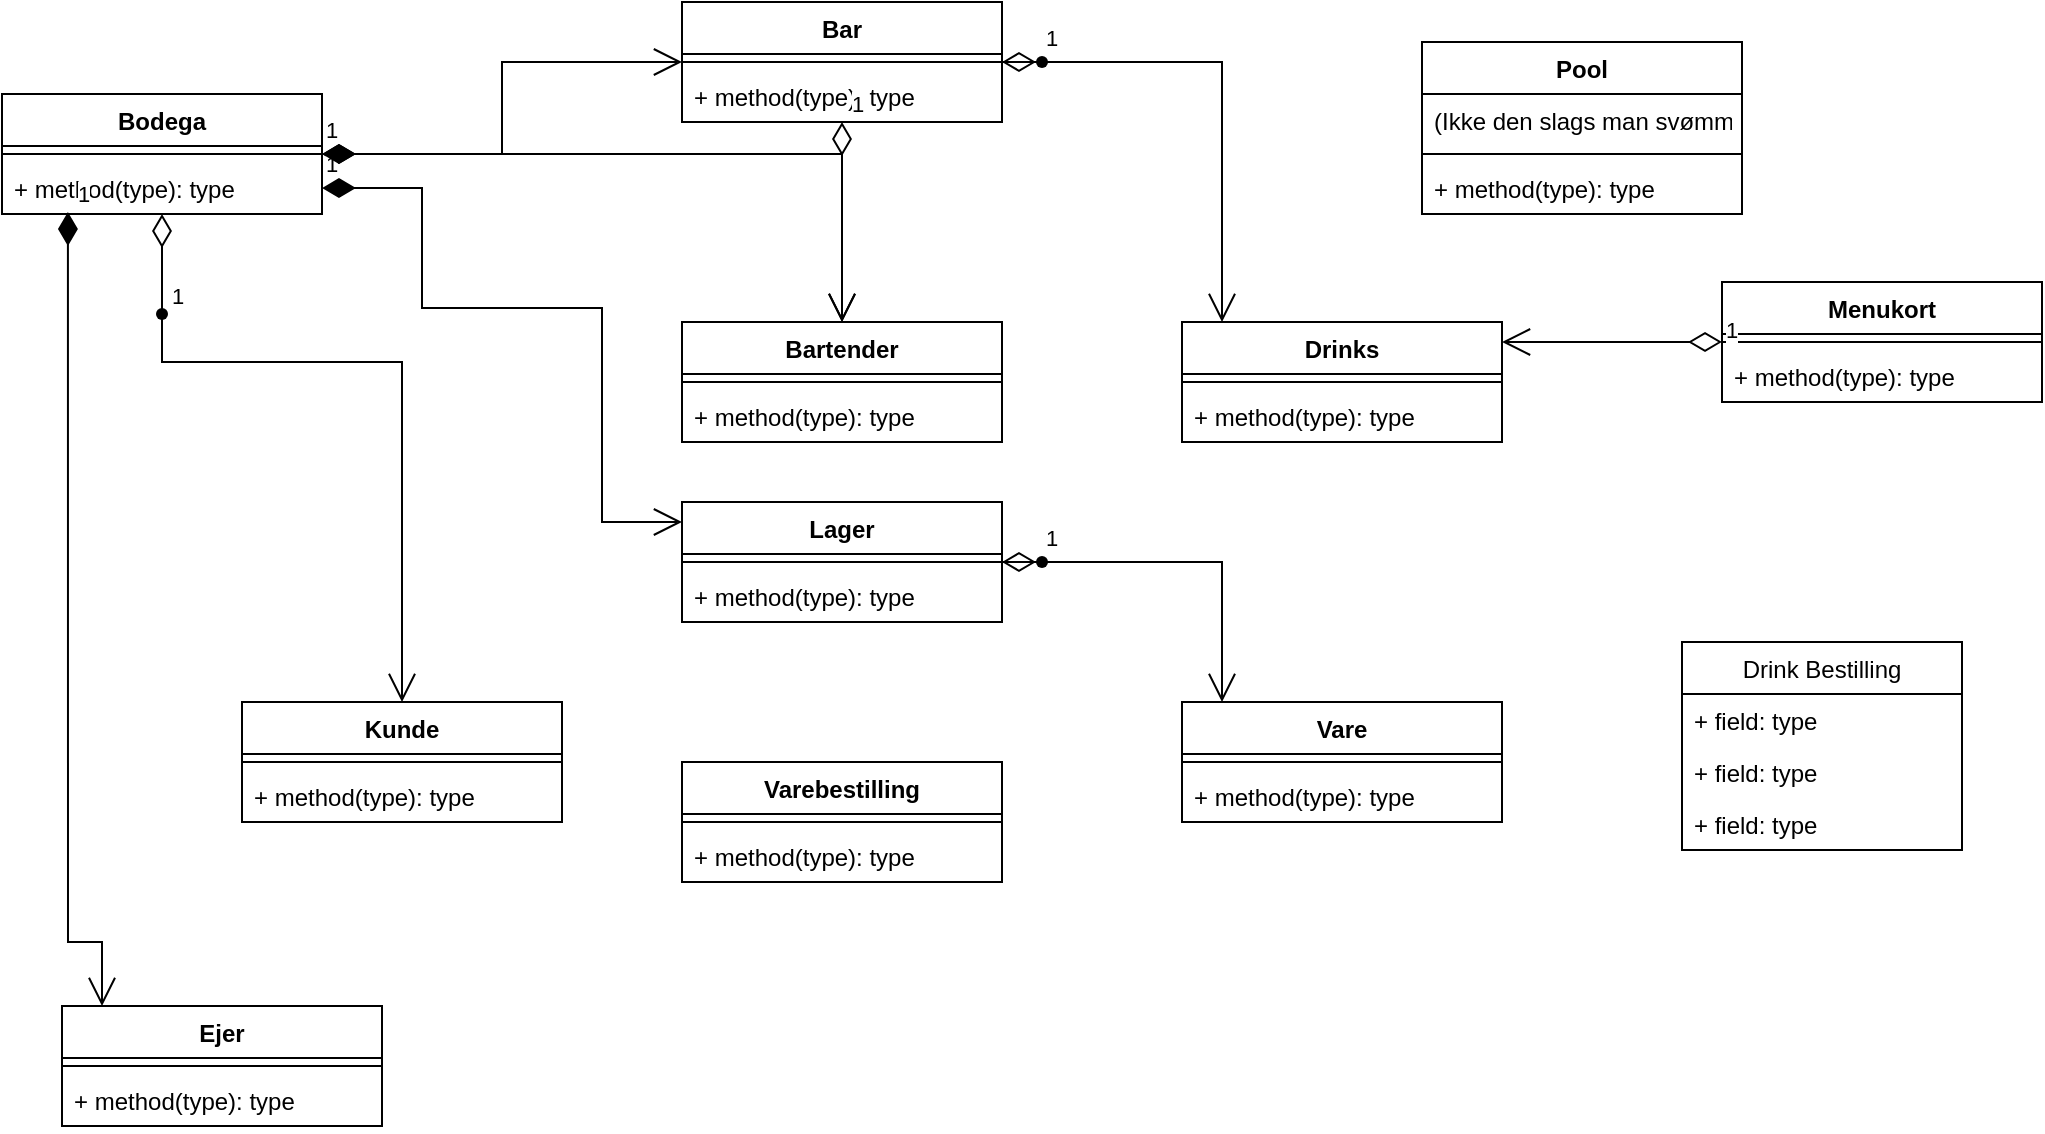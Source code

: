 <mxfile version="20.8.15" type="device"><diagram name="Side-1" id="D455tcefEZSOJy3af8k4"><mxGraphModel dx="1434" dy="764" grid="1" gridSize="10" guides="1" tooltips="1" connect="1" arrows="1" fold="1" page="1" pageScale="1" pageWidth="827" pageHeight="1169" math="0" shadow="0"><root><mxCell id="0"/><mxCell id="1" parent="0"/><mxCell id="tDKyWvS49A6rxTApEFrN-1" value="Bodega&#10;" style="swimlane;fontStyle=1;align=center;verticalAlign=top;childLayout=stackLayout;horizontal=1;startSize=26;horizontalStack=0;resizeParent=1;resizeParentMax=0;resizeLast=0;collapsible=1;marginBottom=0;" vertex="1" parent="1"><mxGeometry x="50" y="66" width="160" height="60" as="geometry"><mxRectangle x="100" y="100" width="80" height="30" as="alternateBounds"/></mxGeometry></mxCell><mxCell id="tDKyWvS49A6rxTApEFrN-3" value="" style="line;strokeWidth=1;fillColor=none;align=left;verticalAlign=middle;spacingTop=-1;spacingLeft=3;spacingRight=3;rotatable=0;labelPosition=right;points=[];portConstraint=eastwest;strokeColor=inherit;" vertex="1" parent="tDKyWvS49A6rxTApEFrN-1"><mxGeometry y="26" width="160" height="8" as="geometry"/></mxCell><mxCell id="tDKyWvS49A6rxTApEFrN-4" value="+ method(type): type" style="text;strokeColor=none;fillColor=none;align=left;verticalAlign=top;spacingLeft=4;spacingRight=4;overflow=hidden;rotatable=0;points=[[0,0.5],[1,0.5]];portConstraint=eastwest;" vertex="1" parent="tDKyWvS49A6rxTApEFrN-1"><mxGeometry y="34" width="160" height="26" as="geometry"/></mxCell><mxCell id="tDKyWvS49A6rxTApEFrN-8" value="Bartender&#10;" style="swimlane;fontStyle=1;align=center;verticalAlign=top;childLayout=stackLayout;horizontal=1;startSize=26;horizontalStack=0;resizeParent=1;resizeParentMax=0;resizeLast=0;collapsible=1;marginBottom=0;" vertex="1" parent="1"><mxGeometry x="390" y="180" width="160" height="60" as="geometry"/></mxCell><mxCell id="tDKyWvS49A6rxTApEFrN-10" value="" style="line;strokeWidth=1;fillColor=none;align=left;verticalAlign=middle;spacingTop=-1;spacingLeft=3;spacingRight=3;rotatable=0;labelPosition=right;points=[];portConstraint=eastwest;strokeColor=inherit;" vertex="1" parent="tDKyWvS49A6rxTApEFrN-8"><mxGeometry y="26" width="160" height="8" as="geometry"/></mxCell><mxCell id="tDKyWvS49A6rxTApEFrN-11" value="+ method(type): type" style="text;strokeColor=none;fillColor=none;align=left;verticalAlign=top;spacingLeft=4;spacingRight=4;overflow=hidden;rotatable=0;points=[[0,0.5],[1,0.5]];portConstraint=eastwest;" vertex="1" parent="tDKyWvS49A6rxTApEFrN-8"><mxGeometry y="34" width="160" height="26" as="geometry"/></mxCell><mxCell id="tDKyWvS49A6rxTApEFrN-12" value="1" style="endArrow=open;html=1;endSize=12;startArrow=diamondThin;startSize=14;startFill=1;edgeStyle=orthogonalEdgeStyle;align=left;verticalAlign=bottom;rounded=0;" edge="1" parent="1" source="tDKyWvS49A6rxTApEFrN-1" target="tDKyWvS49A6rxTApEFrN-8"><mxGeometry x="-1" y="3" relative="1" as="geometry"><mxPoint x="320" y="160" as="sourcePoint"/><mxPoint x="490" y="390" as="targetPoint"/></mxGeometry></mxCell><mxCell id="tDKyWvS49A6rxTApEFrN-14" value="Kunde&#10;" style="swimlane;fontStyle=1;align=center;verticalAlign=top;childLayout=stackLayout;horizontal=1;startSize=26;horizontalStack=0;resizeParent=1;resizeParentMax=0;resizeLast=0;collapsible=1;marginBottom=0;" vertex="1" parent="1"><mxGeometry x="170" y="370" width="160" height="60" as="geometry"/></mxCell><mxCell id="tDKyWvS49A6rxTApEFrN-16" value="" style="line;strokeWidth=1;fillColor=none;align=left;verticalAlign=middle;spacingTop=-1;spacingLeft=3;spacingRight=3;rotatable=0;labelPosition=right;points=[];portConstraint=eastwest;strokeColor=inherit;" vertex="1" parent="tDKyWvS49A6rxTApEFrN-14"><mxGeometry y="26" width="160" height="8" as="geometry"/></mxCell><mxCell id="tDKyWvS49A6rxTApEFrN-17" value="+ method(type): type" style="text;strokeColor=none;fillColor=none;align=left;verticalAlign=top;spacingLeft=4;spacingRight=4;overflow=hidden;rotatable=0;points=[[0,0.5],[1,0.5]];portConstraint=eastwest;" vertex="1" parent="tDKyWvS49A6rxTApEFrN-14"><mxGeometry y="34" width="160" height="26" as="geometry"/></mxCell><mxCell id="tDKyWvS49A6rxTApEFrN-18" value="1" style="endArrow=open;html=1;endSize=12;startArrow=none;startSize=14;startFill=0;edgeStyle=orthogonalEdgeStyle;align=left;verticalAlign=bottom;rounded=0;" edge="1" parent="1" source="tDKyWvS49A6rxTApEFrN-67" target="tDKyWvS49A6rxTApEFrN-14"><mxGeometry x="-1" y="3" relative="1" as="geometry"><mxPoint x="330" y="390" as="sourcePoint"/><mxPoint x="490" y="390" as="targetPoint"/><Array as="points"><mxPoint x="130" y="200"/><mxPoint x="250" y="200"/></Array></mxGeometry></mxCell><mxCell id="tDKyWvS49A6rxTApEFrN-19" value="Lager&#10;" style="swimlane;fontStyle=1;align=center;verticalAlign=top;childLayout=stackLayout;horizontal=1;startSize=26;horizontalStack=0;resizeParent=1;resizeParentMax=0;resizeLast=0;collapsible=1;marginBottom=0;" vertex="1" parent="1"><mxGeometry x="390" y="270" width="160" height="60" as="geometry"/></mxCell><mxCell id="tDKyWvS49A6rxTApEFrN-21" value="" style="line;strokeWidth=1;fillColor=none;align=left;verticalAlign=middle;spacingTop=-1;spacingLeft=3;spacingRight=3;rotatable=0;labelPosition=right;points=[];portConstraint=eastwest;strokeColor=inherit;" vertex="1" parent="tDKyWvS49A6rxTApEFrN-19"><mxGeometry y="26" width="160" height="8" as="geometry"/></mxCell><mxCell id="tDKyWvS49A6rxTApEFrN-22" value="+ method(type): type" style="text;strokeColor=none;fillColor=none;align=left;verticalAlign=top;spacingLeft=4;spacingRight=4;overflow=hidden;rotatable=0;points=[[0,0.5],[1,0.5]];portConstraint=eastwest;" vertex="1" parent="tDKyWvS49A6rxTApEFrN-19"><mxGeometry y="34" width="160" height="26" as="geometry"/></mxCell><mxCell id="tDKyWvS49A6rxTApEFrN-23" value="1" style="endArrow=open;html=1;endSize=12;startArrow=diamondThin;startSize=14;startFill=1;edgeStyle=orthogonalEdgeStyle;align=left;verticalAlign=bottom;rounded=0;exitX=1;exitY=0.5;exitDx=0;exitDy=0;" edge="1" parent="1" source="tDKyWvS49A6rxTApEFrN-4" target="tDKyWvS49A6rxTApEFrN-19"><mxGeometry x="-1" y="3" relative="1" as="geometry"><mxPoint x="330" y="390" as="sourcePoint"/><mxPoint x="490" y="390" as="targetPoint"/><Array as="points"><mxPoint x="260" y="173"/><mxPoint x="350" y="173"/><mxPoint x="350" y="280"/></Array></mxGeometry></mxCell><mxCell id="tDKyWvS49A6rxTApEFrN-24" value="Vare&#10;" style="swimlane;fontStyle=1;align=center;verticalAlign=top;childLayout=stackLayout;horizontal=1;startSize=26;horizontalStack=0;resizeParent=1;resizeParentMax=0;resizeLast=0;collapsible=1;marginBottom=0;" vertex="1" parent="1"><mxGeometry x="640" y="370" width="160" height="60" as="geometry"/></mxCell><mxCell id="tDKyWvS49A6rxTApEFrN-26" value="" style="line;strokeWidth=1;fillColor=none;align=left;verticalAlign=middle;spacingTop=-1;spacingLeft=3;spacingRight=3;rotatable=0;labelPosition=right;points=[];portConstraint=eastwest;strokeColor=inherit;" vertex="1" parent="tDKyWvS49A6rxTApEFrN-24"><mxGeometry y="26" width="160" height="8" as="geometry"/></mxCell><mxCell id="tDKyWvS49A6rxTApEFrN-27" value="+ method(type): type" style="text;strokeColor=none;fillColor=none;align=left;verticalAlign=top;spacingLeft=4;spacingRight=4;overflow=hidden;rotatable=0;points=[[0,0.5],[1,0.5]];portConstraint=eastwest;" vertex="1" parent="tDKyWvS49A6rxTApEFrN-24"><mxGeometry y="34" width="160" height="26" as="geometry"/></mxCell><mxCell id="tDKyWvS49A6rxTApEFrN-28" value="1" style="endArrow=open;html=1;endSize=12;startArrow=none;startSize=14;startFill=0;edgeStyle=orthogonalEdgeStyle;align=left;verticalAlign=bottom;rounded=0;" edge="1" parent="1" source="tDKyWvS49A6rxTApEFrN-70" target="tDKyWvS49A6rxTApEFrN-24"><mxGeometry x="-1" y="3" relative="1" as="geometry"><mxPoint x="330" y="340" as="sourcePoint"/><mxPoint x="490" y="340" as="targetPoint"/><Array as="points"><mxPoint x="660" y="300"/></Array></mxGeometry></mxCell><mxCell id="tDKyWvS49A6rxTApEFrN-34" value="Bar" style="swimlane;fontStyle=1;align=center;verticalAlign=top;childLayout=stackLayout;horizontal=1;startSize=26;horizontalStack=0;resizeParent=1;resizeParentMax=0;resizeLast=0;collapsible=1;marginBottom=0;" vertex="1" parent="1"><mxGeometry x="390" y="20" width="160" height="60" as="geometry"><mxRectangle x="390" y="20" width="60" height="30" as="alternateBounds"/></mxGeometry></mxCell><mxCell id="tDKyWvS49A6rxTApEFrN-36" value="" style="line;strokeWidth=1;fillColor=none;align=left;verticalAlign=middle;spacingTop=-1;spacingLeft=3;spacingRight=3;rotatable=0;labelPosition=right;points=[];portConstraint=eastwest;strokeColor=inherit;" vertex="1" parent="tDKyWvS49A6rxTApEFrN-34"><mxGeometry y="26" width="160" height="8" as="geometry"/></mxCell><mxCell id="tDKyWvS49A6rxTApEFrN-37" value="+ method(type): type" style="text;strokeColor=none;fillColor=none;align=left;verticalAlign=top;spacingLeft=4;spacingRight=4;overflow=hidden;rotatable=0;points=[[0,0.5],[1,0.5]];portConstraint=eastwest;" vertex="1" parent="tDKyWvS49A6rxTApEFrN-34"><mxGeometry y="34" width="160" height="26" as="geometry"/></mxCell><mxCell id="tDKyWvS49A6rxTApEFrN-38" value="1" style="endArrow=open;html=1;endSize=12;startArrow=diamondThin;startSize=14;startFill=1;edgeStyle=orthogonalEdgeStyle;align=left;verticalAlign=bottom;rounded=0;" edge="1" parent="1" source="tDKyWvS49A6rxTApEFrN-1" target="tDKyWvS49A6rxTApEFrN-34"><mxGeometry x="-1" y="3" relative="1" as="geometry"><mxPoint x="190" y="30" as="sourcePoint"/><mxPoint x="350" y="30" as="targetPoint"/></mxGeometry></mxCell><mxCell id="tDKyWvS49A6rxTApEFrN-39" value="1" style="endArrow=open;html=1;endSize=12;startArrow=diamondThin;startSize=14;startFill=0;edgeStyle=orthogonalEdgeStyle;align=left;verticalAlign=bottom;rounded=0;" edge="1" parent="1" source="tDKyWvS49A6rxTApEFrN-34" target="tDKyWvS49A6rxTApEFrN-8"><mxGeometry x="-1" y="3" relative="1" as="geometry"><mxPoint x="330" y="340" as="sourcePoint"/><mxPoint x="490" y="340" as="targetPoint"/></mxGeometry></mxCell><mxCell id="tDKyWvS49A6rxTApEFrN-40" value="Pool&#10;" style="swimlane;fontStyle=1;align=center;verticalAlign=top;childLayout=stackLayout;horizontal=1;startSize=26;horizontalStack=0;resizeParent=1;resizeParentMax=0;resizeLast=0;collapsible=1;marginBottom=0;" vertex="1" parent="1"><mxGeometry x="760" y="40" width="160" height="86" as="geometry"/></mxCell><mxCell id="tDKyWvS49A6rxTApEFrN-41" value="(Ikke den slags man svømmer i)" style="text;strokeColor=none;fillColor=none;align=left;verticalAlign=top;spacingLeft=4;spacingRight=4;overflow=hidden;rotatable=0;points=[[0,0.5],[1,0.5]];portConstraint=eastwest;" vertex="1" parent="tDKyWvS49A6rxTApEFrN-40"><mxGeometry y="26" width="160" height="26" as="geometry"/></mxCell><mxCell id="tDKyWvS49A6rxTApEFrN-42" value="" style="line;strokeWidth=1;fillColor=none;align=left;verticalAlign=middle;spacingTop=-1;spacingLeft=3;spacingRight=3;rotatable=0;labelPosition=right;points=[];portConstraint=eastwest;strokeColor=inherit;" vertex="1" parent="tDKyWvS49A6rxTApEFrN-40"><mxGeometry y="52" width="160" height="8" as="geometry"/></mxCell><mxCell id="tDKyWvS49A6rxTApEFrN-43" value="+ method(type): type" style="text;strokeColor=none;fillColor=none;align=left;verticalAlign=top;spacingLeft=4;spacingRight=4;overflow=hidden;rotatable=0;points=[[0,0.5],[1,0.5]];portConstraint=eastwest;" vertex="1" parent="tDKyWvS49A6rxTApEFrN-40"><mxGeometry y="60" width="160" height="26" as="geometry"/></mxCell><mxCell id="tDKyWvS49A6rxTApEFrN-44" value="Drinks&#10;" style="swimlane;fontStyle=1;align=center;verticalAlign=top;childLayout=stackLayout;horizontal=1;startSize=26;horizontalStack=0;resizeParent=1;resizeParentMax=0;resizeLast=0;collapsible=1;marginBottom=0;" vertex="1" parent="1"><mxGeometry x="640" y="180" width="160" height="60" as="geometry"/></mxCell><mxCell id="tDKyWvS49A6rxTApEFrN-46" value="" style="line;strokeWidth=1;fillColor=none;align=left;verticalAlign=middle;spacingTop=-1;spacingLeft=3;spacingRight=3;rotatable=0;labelPosition=right;points=[];portConstraint=eastwest;strokeColor=inherit;" vertex="1" parent="tDKyWvS49A6rxTApEFrN-44"><mxGeometry y="26" width="160" height="8" as="geometry"/></mxCell><mxCell id="tDKyWvS49A6rxTApEFrN-47" value="+ method(type): type" style="text;strokeColor=none;fillColor=none;align=left;verticalAlign=top;spacingLeft=4;spacingRight=4;overflow=hidden;rotatable=0;points=[[0,0.5],[1,0.5]];portConstraint=eastwest;" vertex="1" parent="tDKyWvS49A6rxTApEFrN-44"><mxGeometry y="34" width="160" height="26" as="geometry"/></mxCell><mxCell id="tDKyWvS49A6rxTApEFrN-48" value="1" style="endArrow=open;html=1;endSize=12;startArrow=none;startSize=14;startFill=0;edgeStyle=orthogonalEdgeStyle;align=left;verticalAlign=bottom;rounded=0;" edge="1" parent="1" source="tDKyWvS49A6rxTApEFrN-72" target="tDKyWvS49A6rxTApEFrN-44"><mxGeometry x="-1" y="3" relative="1" as="geometry"><mxPoint x="330" y="340" as="sourcePoint"/><mxPoint x="490" y="340" as="targetPoint"/><Array as="points"><mxPoint x="660" y="50"/></Array></mxGeometry></mxCell><mxCell id="tDKyWvS49A6rxTApEFrN-49" value="Ejer&#10;" style="swimlane;fontStyle=1;align=center;verticalAlign=top;childLayout=stackLayout;horizontal=1;startSize=26;horizontalStack=0;resizeParent=1;resizeParentMax=0;resizeLast=0;collapsible=1;marginBottom=0;" vertex="1" parent="1"><mxGeometry x="80" y="522" width="160" height="60" as="geometry"/></mxCell><mxCell id="tDKyWvS49A6rxTApEFrN-51" value="" style="line;strokeWidth=1;fillColor=none;align=left;verticalAlign=middle;spacingTop=-1;spacingLeft=3;spacingRight=3;rotatable=0;labelPosition=right;points=[];portConstraint=eastwest;strokeColor=inherit;" vertex="1" parent="tDKyWvS49A6rxTApEFrN-49"><mxGeometry y="26" width="160" height="8" as="geometry"/></mxCell><mxCell id="tDKyWvS49A6rxTApEFrN-52" value="+ method(type): type" style="text;strokeColor=none;fillColor=none;align=left;verticalAlign=top;spacingLeft=4;spacingRight=4;overflow=hidden;rotatable=0;points=[[0,0.5],[1,0.5]];portConstraint=eastwest;" vertex="1" parent="tDKyWvS49A6rxTApEFrN-49"><mxGeometry y="34" width="160" height="26" as="geometry"/></mxCell><mxCell id="tDKyWvS49A6rxTApEFrN-53" value="1" style="endArrow=open;html=1;endSize=12;startArrow=diamondThin;startSize=14;startFill=1;edgeStyle=orthogonalEdgeStyle;align=left;verticalAlign=bottom;rounded=0;exitX=0.206;exitY=0.962;exitDx=0;exitDy=0;exitPerimeter=0;" edge="1" parent="1" source="tDKyWvS49A6rxTApEFrN-4" target="tDKyWvS49A6rxTApEFrN-49"><mxGeometry x="-1" y="3" relative="1" as="geometry"><mxPoint x="330" y="340" as="sourcePoint"/><mxPoint x="490" y="340" as="targetPoint"/><Array as="points"><mxPoint x="83" y="490"/><mxPoint x="100" y="490"/></Array></mxGeometry></mxCell><mxCell id="tDKyWvS49A6rxTApEFrN-54" value="Varebestilling" style="swimlane;fontStyle=1;align=center;verticalAlign=top;childLayout=stackLayout;horizontal=1;startSize=26;horizontalStack=0;resizeParent=1;resizeParentMax=0;resizeLast=0;collapsible=1;marginBottom=0;" vertex="1" parent="1"><mxGeometry x="390" y="400" width="160" height="60" as="geometry"/></mxCell><mxCell id="tDKyWvS49A6rxTApEFrN-56" value="" style="line;strokeWidth=1;fillColor=none;align=left;verticalAlign=middle;spacingTop=-1;spacingLeft=3;spacingRight=3;rotatable=0;labelPosition=right;points=[];portConstraint=eastwest;strokeColor=inherit;" vertex="1" parent="tDKyWvS49A6rxTApEFrN-54"><mxGeometry y="26" width="160" height="8" as="geometry"/></mxCell><mxCell id="tDKyWvS49A6rxTApEFrN-57" value="+ method(type): type" style="text;strokeColor=none;fillColor=none;align=left;verticalAlign=top;spacingLeft=4;spacingRight=4;overflow=hidden;rotatable=0;points=[[0,0.5],[1,0.5]];portConstraint=eastwest;" vertex="1" parent="tDKyWvS49A6rxTApEFrN-54"><mxGeometry y="34" width="160" height="26" as="geometry"/></mxCell><mxCell id="tDKyWvS49A6rxTApEFrN-58" value="Drink Bestilling" style="swimlane;fontStyle=0;childLayout=stackLayout;horizontal=1;startSize=26;fillColor=none;horizontalStack=0;resizeParent=1;resizeParentMax=0;resizeLast=0;collapsible=1;marginBottom=0;" vertex="1" parent="1"><mxGeometry x="890" y="340" width="140" height="104" as="geometry"/></mxCell><mxCell id="tDKyWvS49A6rxTApEFrN-59" value="+ field: type" style="text;strokeColor=none;fillColor=none;align=left;verticalAlign=top;spacingLeft=4;spacingRight=4;overflow=hidden;rotatable=0;points=[[0,0.5],[1,0.5]];portConstraint=eastwest;" vertex="1" parent="tDKyWvS49A6rxTApEFrN-58"><mxGeometry y="26" width="140" height="26" as="geometry"/></mxCell><mxCell id="tDKyWvS49A6rxTApEFrN-60" value="+ field: type" style="text;strokeColor=none;fillColor=none;align=left;verticalAlign=top;spacingLeft=4;spacingRight=4;overflow=hidden;rotatable=0;points=[[0,0.5],[1,0.5]];portConstraint=eastwest;" vertex="1" parent="tDKyWvS49A6rxTApEFrN-58"><mxGeometry y="52" width="140" height="26" as="geometry"/></mxCell><mxCell id="tDKyWvS49A6rxTApEFrN-61" value="+ field: type" style="text;strokeColor=none;fillColor=none;align=left;verticalAlign=top;spacingLeft=4;spacingRight=4;overflow=hidden;rotatable=0;points=[[0,0.5],[1,0.5]];portConstraint=eastwest;" vertex="1" parent="tDKyWvS49A6rxTApEFrN-58"><mxGeometry y="78" width="140" height="26" as="geometry"/></mxCell><mxCell id="tDKyWvS49A6rxTApEFrN-62" value="Menukort" style="swimlane;fontStyle=1;align=center;verticalAlign=top;childLayout=stackLayout;horizontal=1;startSize=26;horizontalStack=0;resizeParent=1;resizeParentMax=0;resizeLast=0;collapsible=1;marginBottom=0;" vertex="1" parent="1"><mxGeometry x="910" y="160" width="160" height="60" as="geometry"/></mxCell><mxCell id="tDKyWvS49A6rxTApEFrN-64" value="" style="line;strokeWidth=1;fillColor=none;align=left;verticalAlign=middle;spacingTop=-1;spacingLeft=3;spacingRight=3;rotatable=0;labelPosition=right;points=[];portConstraint=eastwest;strokeColor=inherit;" vertex="1" parent="tDKyWvS49A6rxTApEFrN-62"><mxGeometry y="26" width="160" height="8" as="geometry"/></mxCell><mxCell id="tDKyWvS49A6rxTApEFrN-65" value="+ method(type): type" style="text;strokeColor=none;fillColor=none;align=left;verticalAlign=top;spacingLeft=4;spacingRight=4;overflow=hidden;rotatable=0;points=[[0,0.5],[1,0.5]];portConstraint=eastwest;" vertex="1" parent="tDKyWvS49A6rxTApEFrN-62"><mxGeometry y="34" width="160" height="26" as="geometry"/></mxCell><mxCell id="tDKyWvS49A6rxTApEFrN-66" value="1" style="endArrow=open;html=1;endSize=12;startArrow=diamondThin;startSize=14;startFill=0;edgeStyle=orthogonalEdgeStyle;align=left;verticalAlign=bottom;rounded=0;" edge="1" parent="1" source="tDKyWvS49A6rxTApEFrN-62" target="tDKyWvS49A6rxTApEFrN-44"><mxGeometry x="-1" y="3" relative="1" as="geometry"><mxPoint x="330" y="340" as="sourcePoint"/><mxPoint x="490" y="340" as="targetPoint"/><Array as="points"><mxPoint x="840" y="190"/><mxPoint x="840" y="190"/></Array></mxGeometry></mxCell><mxCell id="tDKyWvS49A6rxTApEFrN-68" value="" style="endArrow=none;html=1;endSize=12;startArrow=diamondThin;startSize=14;startFill=0;edgeStyle=orthogonalEdgeStyle;align=left;verticalAlign=bottom;rounded=0;" edge="1" parent="1" source="tDKyWvS49A6rxTApEFrN-1" target="tDKyWvS49A6rxTApEFrN-67"><mxGeometry x="-1" y="3" relative="1" as="geometry"><mxPoint x="130" y="150" as="sourcePoint"/><mxPoint x="250" y="370" as="targetPoint"/></mxGeometry></mxCell><mxCell id="tDKyWvS49A6rxTApEFrN-67" value="" style="shape=waypoint;sketch=0;fillStyle=solid;size=6;pointerEvents=1;points=[];fillColor=none;resizable=0;rotatable=0;perimeter=centerPerimeter;snapToPoint=1;" vertex="1" parent="1"><mxGeometry x="120" y="166" width="20" height="20" as="geometry"/></mxCell><mxCell id="tDKyWvS49A6rxTApEFrN-69" value="" style="endArrow=none;html=1;endSize=12;startArrow=diamondThin;startSize=14;startFill=0;edgeStyle=orthogonalEdgeStyle;align=left;verticalAlign=bottom;rounded=0;" edge="1" parent="1" source="tDKyWvS49A6rxTApEFrN-19" target="tDKyWvS49A6rxTApEFrN-70"><mxGeometry x="-1" y="3" relative="1" as="geometry"><mxPoint x="550" y="300" as="sourcePoint"/><mxPoint x="660" y="370" as="targetPoint"/><Array as="points"/></mxGeometry></mxCell><mxCell id="tDKyWvS49A6rxTApEFrN-70" value="" style="shape=waypoint;sketch=0;fillStyle=solid;size=6;pointerEvents=1;points=[];fillColor=none;resizable=0;rotatable=0;perimeter=centerPerimeter;snapToPoint=1;" vertex="1" parent="1"><mxGeometry x="560" y="290" width="20" height="20" as="geometry"/></mxCell><mxCell id="tDKyWvS49A6rxTApEFrN-71" value="" style="endArrow=none;html=1;endSize=12;startArrow=diamondThin;startSize=14;startFill=0;edgeStyle=orthogonalEdgeStyle;align=left;verticalAlign=bottom;rounded=0;" edge="1" parent="1" source="tDKyWvS49A6rxTApEFrN-34" target="tDKyWvS49A6rxTApEFrN-72"><mxGeometry x="-1" y="3" relative="1" as="geometry"><mxPoint x="550" y="50" as="sourcePoint"/><mxPoint x="660" y="180" as="targetPoint"/><Array as="points"/></mxGeometry></mxCell><mxCell id="tDKyWvS49A6rxTApEFrN-72" value="" style="shape=waypoint;sketch=0;fillStyle=solid;size=6;pointerEvents=1;points=[];fillColor=none;resizable=0;rotatable=0;perimeter=centerPerimeter;snapToPoint=1;" vertex="1" parent="1"><mxGeometry x="560" y="40" width="20" height="20" as="geometry"/></mxCell></root></mxGraphModel></diagram></mxfile>